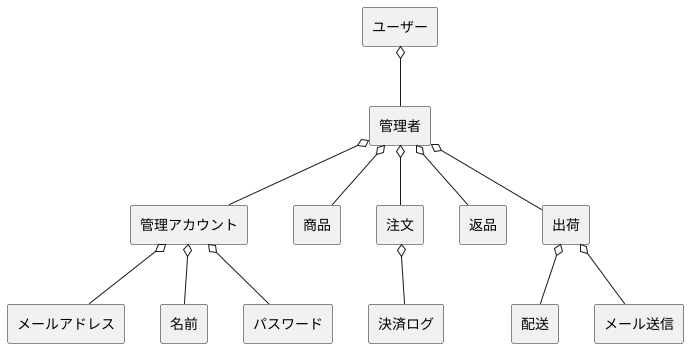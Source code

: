@startuml 管理者側ドメインモデル図（改善版）
skinparam componentStyle rectangle

[ユーザー] o-- [管理者]

[管理者] o-- [管理アカウント]
[管理者] o-- [商品]
[管理者] o-- [注文]
[管理者] o-- [返品]
[管理者] o-- [出荷]

[管理アカウント] o-- [メールアドレス]
[管理アカウント] o-- [名前]
[管理アカウント] o-- [パスワード]

[出荷] o-- [配送]
[出荷] o-- [メール送信]
[注文] o-- [決済ログ]

@enduml